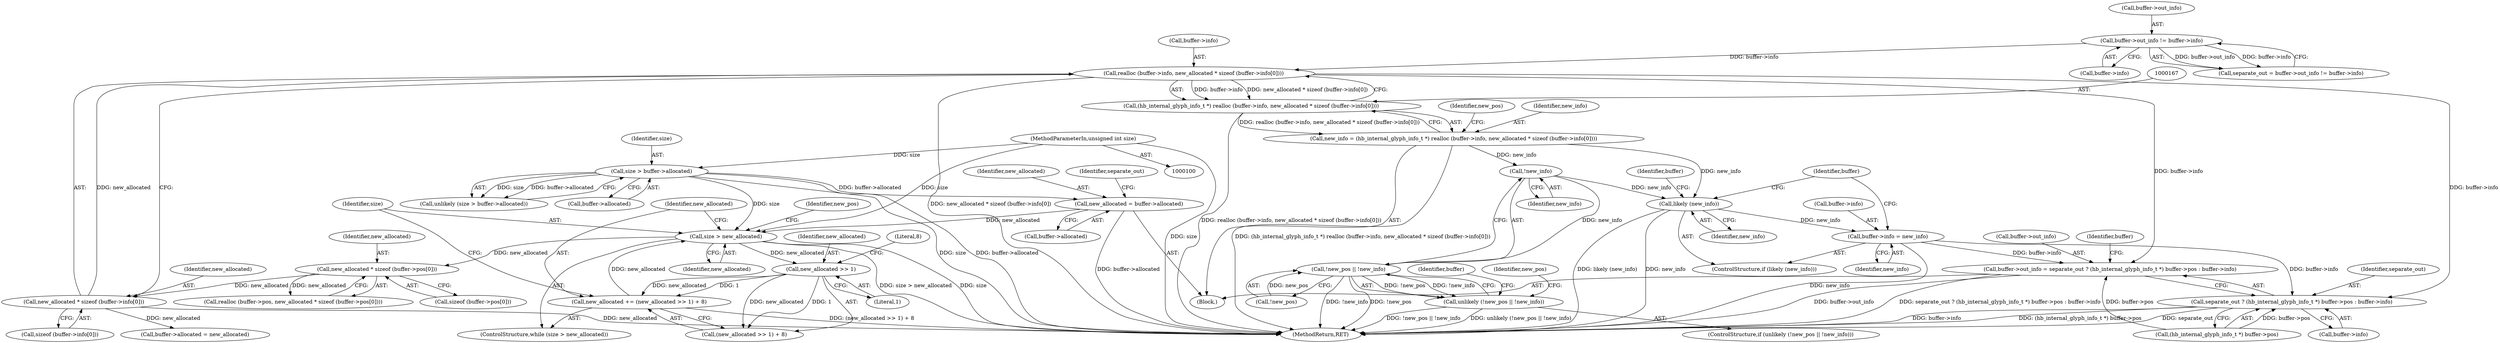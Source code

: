 digraph "0_harfbuzz_a6a79df5fe2ed2cd307e7a991346faee164e70d9_1@API" {
"1000168" [label="(Call,realloc (buffer->info, new_allocated * sizeof (buffer->info[0])))"];
"1000130" [label="(Call,buffer->out_info != buffer->info)"];
"1000172" [label="(Call,new_allocated * sizeof (buffer->info[0]))"];
"1000156" [label="(Call,new_allocated * sizeof (buffer->pos[0]))"];
"1000138" [label="(Call,size > new_allocated)"];
"1000106" [label="(Call,size > buffer->allocated)"];
"1000102" [label="(MethodParameterIn,unsigned int size)"];
"1000141" [label="(Call,new_allocated += (new_allocated >> 1) + 8)"];
"1000144" [label="(Call,new_allocated >> 1)"];
"1000120" [label="(Call,new_allocated = buffer->allocated)"];
"1000166" [label="(Call,(hb_internal_glyph_info_t *) realloc (buffer->info, new_allocated * sizeof (buffer->info[0])))"];
"1000164" [label="(Call,new_info = (hb_internal_glyph_info_t *) realloc (buffer->info, new_allocated * sizeof (buffer->info[0])))"];
"1000185" [label="(Call,!new_info)"];
"1000182" [label="(Call,!new_pos || !new_info)"];
"1000181" [label="(Call,unlikely (!new_pos || !new_info))"];
"1000201" [label="(Call,likely (new_info))"];
"1000203" [label="(Call,buffer->info = new_info)"];
"1000208" [label="(Call,buffer->out_info = separate_out ? (hb_internal_glyph_info_t *) buffer->pos : buffer->info)"];
"1000212" [label="(Call,separate_out ? (hb_internal_glyph_info_t *) buffer->pos : buffer->info)"];
"1000157" [label="(Identifier,new_allocated)"];
"1000180" [label="(ControlStructure,if (unlikely (!new_pos || !new_info)))"];
"1000239" [label="(MethodReturn,RET)"];
"1000107" [label="(Identifier,size)"];
"1000121" [label="(Identifier,new_allocated)"];
"1000174" [label="(Call,sizeof (buffer->info[0]))"];
"1000158" [label="(Call,sizeof (buffer->pos[0]))"];
"1000209" [label="(Call,buffer->out_info)"];
"1000212" [label="(Call,separate_out ? (hb_internal_glyph_info_t *) buffer->pos : buffer->info)"];
"1000144" [label="(Call,new_allocated >> 1)"];
"1000129" [label="(Identifier,separate_out)"];
"1000183" [label="(Call,!new_pos)"];
"1000205" [label="(Identifier,buffer)"];
"1000200" [label="(ControlStructure,if (likely (new_info)))"];
"1000219" [label="(Call,buffer->info)"];
"1000138" [label="(Call,size > new_allocated)"];
"1000184" [label="(Identifier,new_pos)"];
"1000194" [label="(Identifier,new_pos)"];
"1000186" [label="(Identifier,new_info)"];
"1000142" [label="(Identifier,new_allocated)"];
"1000105" [label="(Call,unlikely (size > buffer->allocated))"];
"1000207" [label="(Identifier,new_info)"];
"1000214" [label="(Call,(hb_internal_glyph_info_t *) buffer->pos)"];
"1000169" [label="(Call,buffer->info)"];
"1000181" [label="(Call,unlikely (!new_pos || !new_info))"];
"1000226" [label="(Identifier,buffer)"];
"1000208" [label="(Call,buffer->out_info = separate_out ? (hb_internal_glyph_info_t *) buffer->pos : buffer->info)"];
"1000228" [label="(Call,buffer->allocated = new_allocated)"];
"1000102" [label="(MethodParameterIn,unsigned int size)"];
"1000152" [label="(Call,realloc (buffer->pos, new_allocated * sizeof (buffer->pos[0])))"];
"1000185" [label="(Call,!new_info)"];
"1000137" [label="(ControlStructure,while (size > new_allocated))"];
"1000134" [label="(Call,buffer->info)"];
"1000166" [label="(Call,(hb_internal_glyph_info_t *) realloc (buffer->info, new_allocated * sizeof (buffer->info[0])))"];
"1000168" [label="(Call,realloc (buffer->info, new_allocated * sizeof (buffer->info[0])))"];
"1000189" [label="(Identifier,buffer)"];
"1000140" [label="(Identifier,new_allocated)"];
"1000128" [label="(Call,separate_out = buffer->out_info != buffer->info)"];
"1000111" [label="(Block,)"];
"1000202" [label="(Identifier,new_info)"];
"1000108" [label="(Call,buffer->allocated)"];
"1000204" [label="(Call,buffer->info)"];
"1000172" [label="(Call,new_allocated * sizeof (buffer->info[0]))"];
"1000210" [label="(Identifier,buffer)"];
"1000146" [label="(Literal,1)"];
"1000165" [label="(Identifier,new_info)"];
"1000203" [label="(Call,buffer->info = new_info)"];
"1000141" [label="(Call,new_allocated += (new_allocated >> 1) + 8)"];
"1000120" [label="(Call,new_allocated = buffer->allocated)"];
"1000164" [label="(Call,new_info = (hb_internal_glyph_info_t *) realloc (buffer->info, new_allocated * sizeof (buffer->info[0])))"];
"1000173" [label="(Identifier,new_allocated)"];
"1000143" [label="(Call,(new_allocated >> 1) + 8)"];
"1000182" [label="(Call,!new_pos || !new_info)"];
"1000139" [label="(Identifier,size)"];
"1000122" [label="(Call,buffer->allocated)"];
"1000106" [label="(Call,size > buffer->allocated)"];
"1000156" [label="(Call,new_allocated * sizeof (buffer->pos[0]))"];
"1000201" [label="(Call,likely (new_info))"];
"1000145" [label="(Identifier,new_allocated)"];
"1000147" [label="(Literal,8)"];
"1000130" [label="(Call,buffer->out_info != buffer->info)"];
"1000149" [label="(Identifier,new_pos)"];
"1000213" [label="(Identifier,separate_out)"];
"1000131" [label="(Call,buffer->out_info)"];
"1000168" -> "1000166"  [label="AST: "];
"1000168" -> "1000172"  [label="CFG: "];
"1000169" -> "1000168"  [label="AST: "];
"1000172" -> "1000168"  [label="AST: "];
"1000166" -> "1000168"  [label="CFG: "];
"1000168" -> "1000239"  [label="DDG: new_allocated * sizeof (buffer->info[0])"];
"1000168" -> "1000166"  [label="DDG: buffer->info"];
"1000168" -> "1000166"  [label="DDG: new_allocated * sizeof (buffer->info[0])"];
"1000130" -> "1000168"  [label="DDG: buffer->info"];
"1000172" -> "1000168"  [label="DDG: new_allocated"];
"1000168" -> "1000208"  [label="DDG: buffer->info"];
"1000168" -> "1000212"  [label="DDG: buffer->info"];
"1000130" -> "1000128"  [label="AST: "];
"1000130" -> "1000134"  [label="CFG: "];
"1000131" -> "1000130"  [label="AST: "];
"1000134" -> "1000130"  [label="AST: "];
"1000128" -> "1000130"  [label="CFG: "];
"1000130" -> "1000128"  [label="DDG: buffer->out_info"];
"1000130" -> "1000128"  [label="DDG: buffer->info"];
"1000172" -> "1000174"  [label="CFG: "];
"1000173" -> "1000172"  [label="AST: "];
"1000174" -> "1000172"  [label="AST: "];
"1000172" -> "1000239"  [label="DDG: new_allocated"];
"1000156" -> "1000172"  [label="DDG: new_allocated"];
"1000172" -> "1000228"  [label="DDG: new_allocated"];
"1000156" -> "1000152"  [label="AST: "];
"1000156" -> "1000158"  [label="CFG: "];
"1000157" -> "1000156"  [label="AST: "];
"1000158" -> "1000156"  [label="AST: "];
"1000152" -> "1000156"  [label="CFG: "];
"1000156" -> "1000152"  [label="DDG: new_allocated"];
"1000138" -> "1000156"  [label="DDG: new_allocated"];
"1000138" -> "1000137"  [label="AST: "];
"1000138" -> "1000140"  [label="CFG: "];
"1000139" -> "1000138"  [label="AST: "];
"1000140" -> "1000138"  [label="AST: "];
"1000142" -> "1000138"  [label="CFG: "];
"1000149" -> "1000138"  [label="CFG: "];
"1000138" -> "1000239"  [label="DDG: size"];
"1000138" -> "1000239"  [label="DDG: size > new_allocated"];
"1000106" -> "1000138"  [label="DDG: size"];
"1000102" -> "1000138"  [label="DDG: size"];
"1000141" -> "1000138"  [label="DDG: new_allocated"];
"1000120" -> "1000138"  [label="DDG: new_allocated"];
"1000138" -> "1000144"  [label="DDG: new_allocated"];
"1000106" -> "1000105"  [label="AST: "];
"1000106" -> "1000108"  [label="CFG: "];
"1000107" -> "1000106"  [label="AST: "];
"1000108" -> "1000106"  [label="AST: "];
"1000105" -> "1000106"  [label="CFG: "];
"1000106" -> "1000239"  [label="DDG: buffer->allocated"];
"1000106" -> "1000239"  [label="DDG: size"];
"1000106" -> "1000105"  [label="DDG: size"];
"1000106" -> "1000105"  [label="DDG: buffer->allocated"];
"1000102" -> "1000106"  [label="DDG: size"];
"1000106" -> "1000120"  [label="DDG: buffer->allocated"];
"1000102" -> "1000100"  [label="AST: "];
"1000102" -> "1000239"  [label="DDG: size"];
"1000141" -> "1000137"  [label="AST: "];
"1000141" -> "1000143"  [label="CFG: "];
"1000142" -> "1000141"  [label="AST: "];
"1000143" -> "1000141"  [label="AST: "];
"1000139" -> "1000141"  [label="CFG: "];
"1000141" -> "1000239"  [label="DDG: (new_allocated >> 1) + 8"];
"1000144" -> "1000141"  [label="DDG: new_allocated"];
"1000144" -> "1000141"  [label="DDG: 1"];
"1000144" -> "1000143"  [label="AST: "];
"1000144" -> "1000146"  [label="CFG: "];
"1000145" -> "1000144"  [label="AST: "];
"1000146" -> "1000144"  [label="AST: "];
"1000147" -> "1000144"  [label="CFG: "];
"1000144" -> "1000143"  [label="DDG: new_allocated"];
"1000144" -> "1000143"  [label="DDG: 1"];
"1000120" -> "1000111"  [label="AST: "];
"1000120" -> "1000122"  [label="CFG: "];
"1000121" -> "1000120"  [label="AST: "];
"1000122" -> "1000120"  [label="AST: "];
"1000129" -> "1000120"  [label="CFG: "];
"1000120" -> "1000239"  [label="DDG: buffer->allocated"];
"1000166" -> "1000164"  [label="AST: "];
"1000167" -> "1000166"  [label="AST: "];
"1000164" -> "1000166"  [label="CFG: "];
"1000166" -> "1000239"  [label="DDG: realloc (buffer->info, new_allocated * sizeof (buffer->info[0]))"];
"1000166" -> "1000164"  [label="DDG: realloc (buffer->info, new_allocated * sizeof (buffer->info[0]))"];
"1000164" -> "1000111"  [label="AST: "];
"1000165" -> "1000164"  [label="AST: "];
"1000184" -> "1000164"  [label="CFG: "];
"1000164" -> "1000239"  [label="DDG: (hb_internal_glyph_info_t *) realloc (buffer->info, new_allocated * sizeof (buffer->info[0]))"];
"1000164" -> "1000185"  [label="DDG: new_info"];
"1000164" -> "1000201"  [label="DDG: new_info"];
"1000185" -> "1000182"  [label="AST: "];
"1000185" -> "1000186"  [label="CFG: "];
"1000186" -> "1000185"  [label="AST: "];
"1000182" -> "1000185"  [label="CFG: "];
"1000185" -> "1000182"  [label="DDG: new_info"];
"1000185" -> "1000201"  [label="DDG: new_info"];
"1000182" -> "1000181"  [label="AST: "];
"1000182" -> "1000183"  [label="CFG: "];
"1000183" -> "1000182"  [label="AST: "];
"1000181" -> "1000182"  [label="CFG: "];
"1000182" -> "1000239"  [label="DDG: !new_info"];
"1000182" -> "1000239"  [label="DDG: !new_pos"];
"1000182" -> "1000181"  [label="DDG: !new_pos"];
"1000182" -> "1000181"  [label="DDG: !new_info"];
"1000183" -> "1000182"  [label="DDG: new_pos"];
"1000181" -> "1000180"  [label="AST: "];
"1000189" -> "1000181"  [label="CFG: "];
"1000194" -> "1000181"  [label="CFG: "];
"1000181" -> "1000239"  [label="DDG: unlikely (!new_pos || !new_info)"];
"1000181" -> "1000239"  [label="DDG: !new_pos || !new_info"];
"1000201" -> "1000200"  [label="AST: "];
"1000201" -> "1000202"  [label="CFG: "];
"1000202" -> "1000201"  [label="AST: "];
"1000205" -> "1000201"  [label="CFG: "];
"1000210" -> "1000201"  [label="CFG: "];
"1000201" -> "1000239"  [label="DDG: new_info"];
"1000201" -> "1000239"  [label="DDG: likely (new_info)"];
"1000201" -> "1000203"  [label="DDG: new_info"];
"1000203" -> "1000200"  [label="AST: "];
"1000203" -> "1000207"  [label="CFG: "];
"1000204" -> "1000203"  [label="AST: "];
"1000207" -> "1000203"  [label="AST: "];
"1000210" -> "1000203"  [label="CFG: "];
"1000203" -> "1000239"  [label="DDG: new_info"];
"1000203" -> "1000208"  [label="DDG: buffer->info"];
"1000203" -> "1000212"  [label="DDG: buffer->info"];
"1000208" -> "1000111"  [label="AST: "];
"1000208" -> "1000212"  [label="CFG: "];
"1000209" -> "1000208"  [label="AST: "];
"1000212" -> "1000208"  [label="AST: "];
"1000226" -> "1000208"  [label="CFG: "];
"1000208" -> "1000239"  [label="DDG: separate_out ? (hb_internal_glyph_info_t *) buffer->pos : buffer->info"];
"1000208" -> "1000239"  [label="DDG: buffer->out_info"];
"1000214" -> "1000208"  [label="DDG: buffer->pos"];
"1000212" -> "1000214"  [label="CFG: "];
"1000212" -> "1000219"  [label="CFG: "];
"1000213" -> "1000212"  [label="AST: "];
"1000214" -> "1000212"  [label="AST: "];
"1000219" -> "1000212"  [label="AST: "];
"1000212" -> "1000239"  [label="DDG: buffer->info"];
"1000212" -> "1000239"  [label="DDG: (hb_internal_glyph_info_t *) buffer->pos"];
"1000212" -> "1000239"  [label="DDG: separate_out"];
"1000214" -> "1000212"  [label="DDG: buffer->pos"];
}

